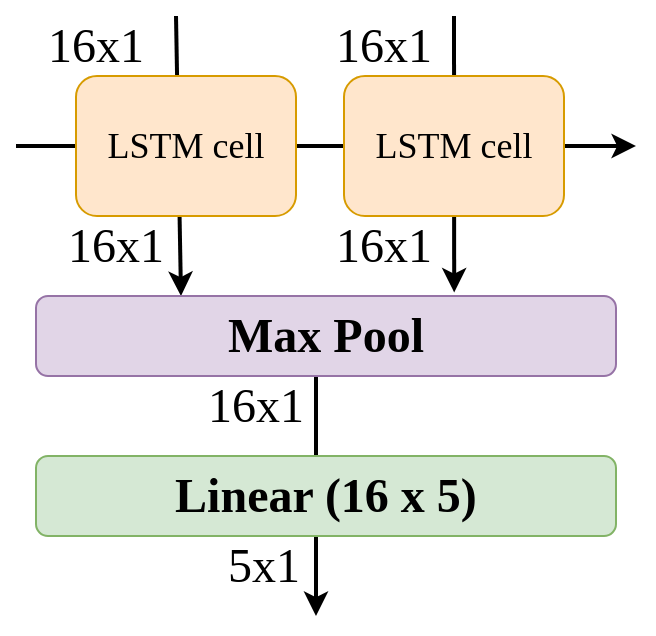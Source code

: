 <mxfile version="21.2.9" type="device">
  <diagram name="Page-1" id="KZ8L7XH27msI2k8S5J8F">
    <mxGraphModel dx="1050" dy="591" grid="1" gridSize="10" guides="1" tooltips="1" connect="1" arrows="1" fold="1" page="1" pageScale="1" pageWidth="827" pageHeight="1169" math="0" shadow="0">
      <root>
        <mxCell id="0" />
        <mxCell id="1" parent="0" />
        <mxCell id="0l7v7ca2Y7C5Ag4sP9y2-13" value="" style="endArrow=classic;html=1;rounded=0;strokeWidth=2;entryX=0.25;entryY=0;entryDx=0;entryDy=0;" edge="1" parent="1" target="0l7v7ca2Y7C5Ag4sP9y2-4">
          <mxGeometry width="50" height="50" relative="1" as="geometry">
            <mxPoint x="370" y="150" as="sourcePoint" />
            <mxPoint x="375" y="280" as="targetPoint" />
          </mxGeometry>
        </mxCell>
        <mxCell id="0l7v7ca2Y7C5Ag4sP9y2-8" value="" style="endArrow=classic;html=1;rounded=0;strokeWidth=2;entryX=0.721;entryY=-0.045;entryDx=0;entryDy=0;entryPerimeter=0;" edge="1" parent="1" target="0l7v7ca2Y7C5Ag4sP9y2-4">
          <mxGeometry width="50" height="50" relative="1" as="geometry">
            <mxPoint x="509" y="150" as="sourcePoint" />
            <mxPoint x="509" y="280" as="targetPoint" />
          </mxGeometry>
        </mxCell>
        <mxCell id="0l7v7ca2Y7C5Ag4sP9y2-5" value="" style="endArrow=classic;html=1;rounded=0;strokeWidth=2;" edge="1" parent="1">
          <mxGeometry width="50" height="50" relative="1" as="geometry">
            <mxPoint x="290" y="215" as="sourcePoint" />
            <mxPoint x="600" y="215" as="targetPoint" />
          </mxGeometry>
        </mxCell>
        <mxCell id="0l7v7ca2Y7C5Ag4sP9y2-9" value="" style="endArrow=classic;html=1;rounded=0;strokeWidth=2;" edge="1" parent="1">
          <mxGeometry width="50" height="50" relative="1" as="geometry">
            <mxPoint x="440" y="330" as="sourcePoint" />
            <mxPoint x="440" y="450" as="targetPoint" />
          </mxGeometry>
        </mxCell>
        <mxCell id="X-p0IP5EF5Zlz0_Dtqi0-10" value="&lt;h1&gt;&lt;font face=&quot;Verdana&quot;&gt;Linear (16 x 5)&lt;/font&gt;&lt;/h1&gt;" style="rounded=1;whiteSpace=wrap;html=1;fillColor=#d5e8d4;strokeColor=#82b366;" parent="1" vertex="1">
          <mxGeometry x="300" y="370" width="290" height="40" as="geometry" />
        </mxCell>
        <mxCell id="X-p0IP5EF5Zlz0_Dtqi0-16" value="&lt;font face=&quot;Verdana&quot; style=&quot;font-size: 24px;&quot;&gt;5x1&lt;/font&gt;" style="text;strokeColor=none;align=center;fillColor=none;html=1;verticalAlign=middle;whiteSpace=wrap;rounded=0;" parent="1" vertex="1">
          <mxGeometry x="384" y="410" width="60" height="30" as="geometry" />
        </mxCell>
        <mxCell id="0l7v7ca2Y7C5Ag4sP9y2-3" value="&lt;font style=&quot;font-size: 18px;&quot; face=&quot;Verdana&quot;&gt;LSTM cell&lt;/font&gt;" style="rounded=1;whiteSpace=wrap;html=1;fillColor=#ffe6cc;strokeColor=#d79b00;" vertex="1" parent="1">
          <mxGeometry x="454" y="180" width="110" height="70" as="geometry" />
        </mxCell>
        <mxCell id="0l7v7ca2Y7C5Ag4sP9y2-4" value="&lt;h1&gt;&lt;font face=&quot;Verdana&quot;&gt;Max Pool&lt;/font&gt;&lt;/h1&gt;" style="rounded=1;whiteSpace=wrap;html=1;fillColor=#e1d5e7;strokeColor=#9673a6;" vertex="1" parent="1">
          <mxGeometry x="300" y="290" width="290" height="40" as="geometry" />
        </mxCell>
        <mxCell id="0l7v7ca2Y7C5Ag4sP9y2-10" value="&lt;font face=&quot;Verdana&quot; style=&quot;font-size: 24px;&quot;&gt;16x1&lt;/font&gt;" style="text;strokeColor=none;align=center;fillColor=none;html=1;verticalAlign=middle;whiteSpace=wrap;rounded=0;" vertex="1" parent="1">
          <mxGeometry x="380" y="330" width="60" height="30" as="geometry" />
        </mxCell>
        <mxCell id="0l7v7ca2Y7C5Ag4sP9y2-1" value="&lt;font style=&quot;font-size: 18px;&quot; face=&quot;Verdana&quot;&gt;LSTM cell&lt;/font&gt;" style="rounded=1;whiteSpace=wrap;html=1;fillColor=#ffe6cc;strokeColor=#d79b00;" vertex="1" parent="1">
          <mxGeometry x="320" y="180" width="110" height="70" as="geometry" />
        </mxCell>
        <mxCell id="0l7v7ca2Y7C5Ag4sP9y2-12" value="&lt;font face=&quot;Verdana&quot; style=&quot;font-size: 24px;&quot;&gt;16x1&lt;/font&gt;" style="text;strokeColor=none;align=center;fillColor=none;html=1;verticalAlign=middle;whiteSpace=wrap;rounded=0;" vertex="1" parent="1">
          <mxGeometry x="444" y="250" width="60" height="30" as="geometry" />
        </mxCell>
        <mxCell id="0l7v7ca2Y7C5Ag4sP9y2-14" value="&lt;font face=&quot;Verdana&quot; style=&quot;font-size: 24px;&quot;&gt;16x1&lt;/font&gt;" style="text;strokeColor=none;align=center;fillColor=none;html=1;verticalAlign=middle;whiteSpace=wrap;rounded=0;" vertex="1" parent="1">
          <mxGeometry x="310" y="250" width="60" height="30" as="geometry" />
        </mxCell>
        <mxCell id="0l7v7ca2Y7C5Ag4sP9y2-15" value="&lt;font face=&quot;Verdana&quot; style=&quot;font-size: 24px;&quot;&gt;16x1&lt;/font&gt;" style="text;strokeColor=none;align=center;fillColor=none;html=1;verticalAlign=middle;whiteSpace=wrap;rounded=0;" vertex="1" parent="1">
          <mxGeometry x="300" y="150" width="60" height="30" as="geometry" />
        </mxCell>
        <mxCell id="0l7v7ca2Y7C5Ag4sP9y2-16" value="&lt;font face=&quot;Verdana&quot; style=&quot;font-size: 24px;&quot;&gt;16x1&lt;/font&gt;" style="text;strokeColor=none;align=center;fillColor=none;html=1;verticalAlign=middle;whiteSpace=wrap;rounded=0;" vertex="1" parent="1">
          <mxGeometry x="444" y="150" width="60" height="30" as="geometry" />
        </mxCell>
      </root>
    </mxGraphModel>
  </diagram>
</mxfile>
